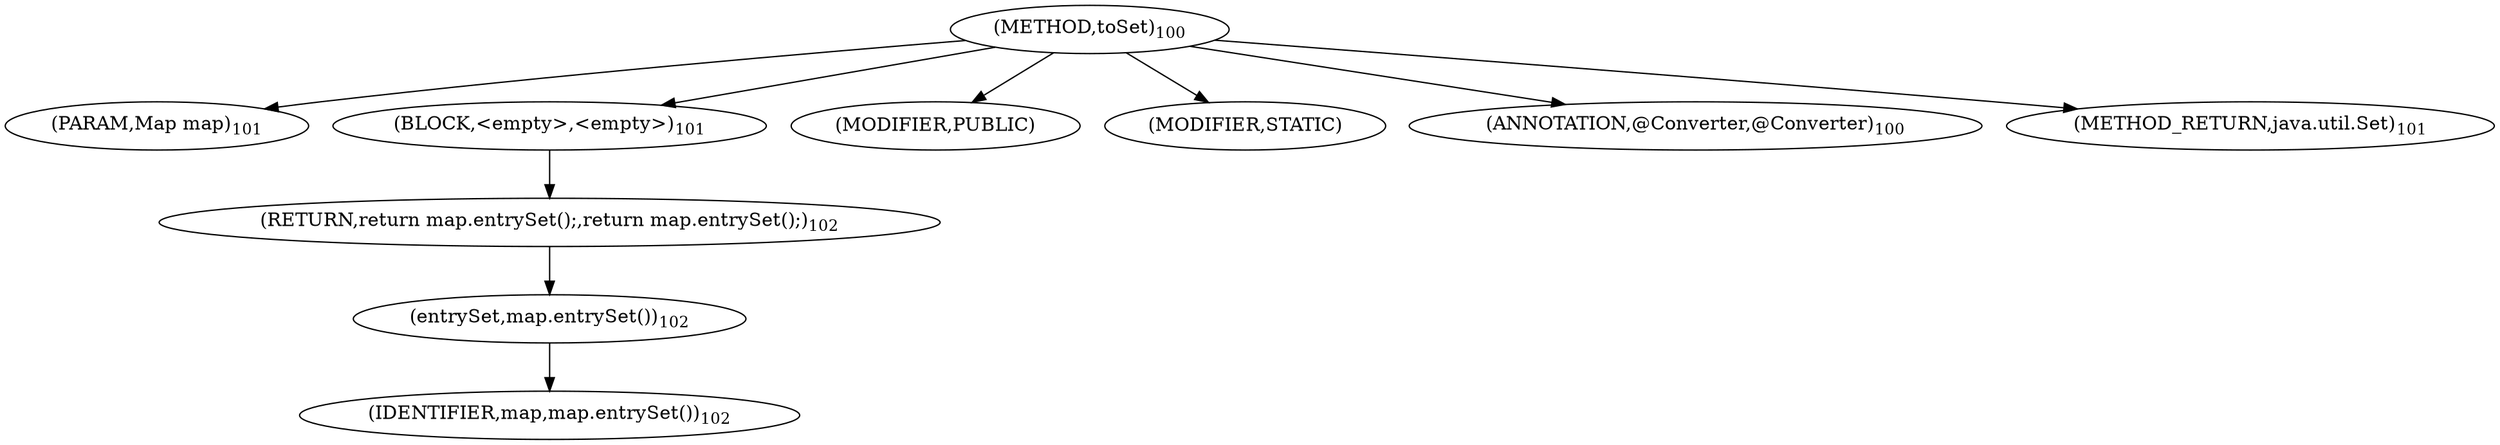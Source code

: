 digraph "toSet" {  
"132" [label = <(METHOD,toSet)<SUB>100</SUB>> ]
"133" [label = <(PARAM,Map map)<SUB>101</SUB>> ]
"134" [label = <(BLOCK,&lt;empty&gt;,&lt;empty&gt;)<SUB>101</SUB>> ]
"135" [label = <(RETURN,return map.entrySet();,return map.entrySet();)<SUB>102</SUB>> ]
"136" [label = <(entrySet,map.entrySet())<SUB>102</SUB>> ]
"137" [label = <(IDENTIFIER,map,map.entrySet())<SUB>102</SUB>> ]
"138" [label = <(MODIFIER,PUBLIC)> ]
"139" [label = <(MODIFIER,STATIC)> ]
"140" [label = <(ANNOTATION,@Converter,@Converter)<SUB>100</SUB>> ]
"141" [label = <(METHOD_RETURN,java.util.Set)<SUB>101</SUB>> ]
  "132" -> "133" 
  "132" -> "134" 
  "132" -> "138" 
  "132" -> "139" 
  "132" -> "140" 
  "132" -> "141" 
  "134" -> "135" 
  "135" -> "136" 
  "136" -> "137" 
}
